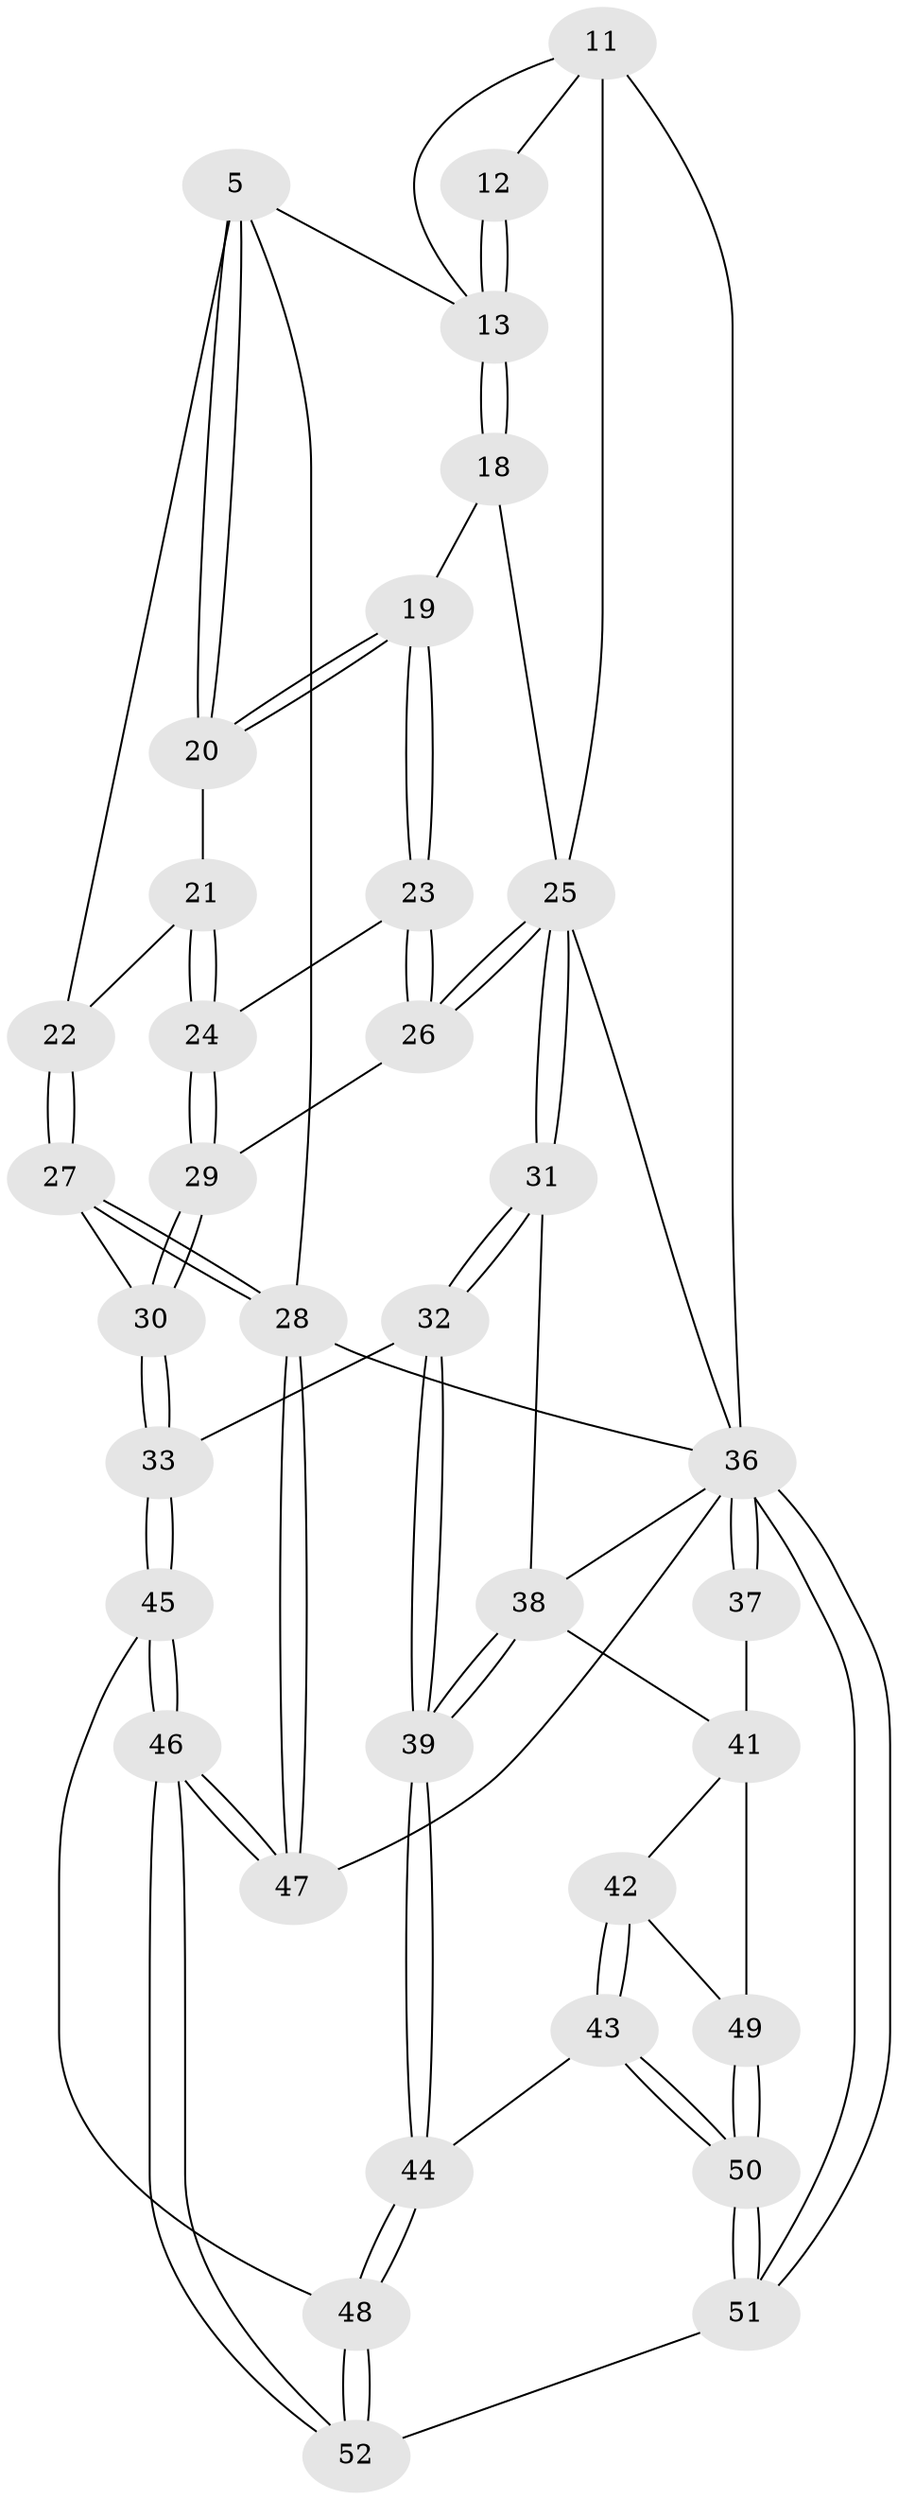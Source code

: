 // original degree distribution, {3: 0.038461538461538464, 5: 0.5384615384615384, 4: 0.23076923076923078, 6: 0.19230769230769232}
// Generated by graph-tools (version 1.1) at 2025/05/03/04/25 22:05:26]
// undirected, 36 vertices, 90 edges
graph export_dot {
graph [start="1"]
  node [color=gray90,style=filled];
  5 [pos="+0.21541318179122734+0",super="+4"];
  11 [pos="+0.8156497692541325+0.13763348408128015",super="+10"];
  12 [pos="+0.7417369809929981+0.1362850980713678"];
  13 [pos="+0.7026090221863937+0.15705549685783193",super="+6+8"];
  18 [pos="+0.6804948705393409+0.17473144346245834"];
  19 [pos="+0.5827417346038364+0.18943540698412084"];
  20 [pos="+0.5776828567465742+0.18522567409715437"];
  21 [pos="+0.4206485631741774+0.24783820752519325"];
  22 [pos="+0.22769550144986447+0.19450521521349104"];
  23 [pos="+0.575628365433748+0.22552555454827436"];
  24 [pos="+0.5075225560184049+0.34520656087769264"];
  25 [pos="+0.7657169559834957+0.45185851521288584",super="+17+16+15"];
  26 [pos="+0.692608083097425+0.40665751870247996"];
  27 [pos="+0.1869788342574372+0.4722392630452346"];
  28 [pos="+0+0.5392452537708077",super="+3"];
  29 [pos="+0.5041984395934471+0.3607623391811462"];
  30 [pos="+0.34374532660942897+0.5470166928963353"];
  31 [pos="+0.7667807711684542+0.47744703856127596"];
  32 [pos="+0.42236411255773526+0.5802018988265528"];
  33 [pos="+0.36559728598335595+0.5716468666329576"];
  36 [pos="+1+1",super="+2+34"];
  37 [pos="+1+0.767833361880307"];
  38 [pos="+0.8049929439439742+0.5754635464670447",super="+35"];
  39 [pos="+0.6749400559145792+0.7607146193085949"];
  41 [pos="+0.8359305383878707+0.6127851693527782",super="+40"];
  42 [pos="+0.8850836656811216+0.7634239843589112"];
  43 [pos="+0.6884854547199768+0.8554690283342382"];
  44 [pos="+0.6818526733004774+0.8547977496829128"];
  45 [pos="+0.3639996485659817+0.7863033000614175"];
  46 [pos="+0+1"];
  47 [pos="+0+1"];
  48 [pos="+0.5976635369260855+0.9590793474443409"];
  49 [pos="+0.9068916286067946+0.7781201184389478"];
  50 [pos="+0.8956571943556005+0.9290935182555787"];
  51 [pos="+1+1"];
  52 [pos="+0.5800005374134546+1"];
  5 -- 20;
  5 -- 20;
  5 -- 28;
  5 -- 22;
  5 -- 13;
  11 -- 12;
  11 -- 25 [weight=2];
  11 -- 36;
  11 -- 13;
  12 -- 13 [weight=2];
  12 -- 13;
  13 -- 18;
  13 -- 18;
  18 -- 19;
  18 -- 25;
  19 -- 20;
  19 -- 20;
  19 -- 23;
  19 -- 23;
  20 -- 21;
  21 -- 22;
  21 -- 24;
  21 -- 24;
  22 -- 27;
  22 -- 27;
  23 -- 24;
  23 -- 26;
  23 -- 26;
  24 -- 29;
  24 -- 29;
  25 -- 26;
  25 -- 26;
  25 -- 31;
  25 -- 31;
  25 -- 36;
  26 -- 29;
  27 -- 28;
  27 -- 28;
  27 -- 30;
  28 -- 47 [weight=2];
  28 -- 47;
  28 -- 36;
  29 -- 30;
  29 -- 30;
  30 -- 33;
  30 -- 33;
  31 -- 32;
  31 -- 32;
  31 -- 38;
  32 -- 33;
  32 -- 39;
  32 -- 39;
  33 -- 45;
  33 -- 45;
  36 -- 37 [weight=2];
  36 -- 37;
  36 -- 51;
  36 -- 51;
  36 -- 47;
  36 -- 38;
  37 -- 41;
  38 -- 39;
  38 -- 39;
  38 -- 41;
  39 -- 44;
  39 -- 44;
  41 -- 42;
  41 -- 49;
  42 -- 43;
  42 -- 43;
  42 -- 49;
  43 -- 44;
  43 -- 50;
  43 -- 50;
  44 -- 48;
  44 -- 48;
  45 -- 46;
  45 -- 46;
  45 -- 48;
  46 -- 47;
  46 -- 47;
  46 -- 52;
  46 -- 52;
  48 -- 52;
  48 -- 52;
  49 -- 50;
  49 -- 50;
  50 -- 51;
  50 -- 51;
  51 -- 52;
}
